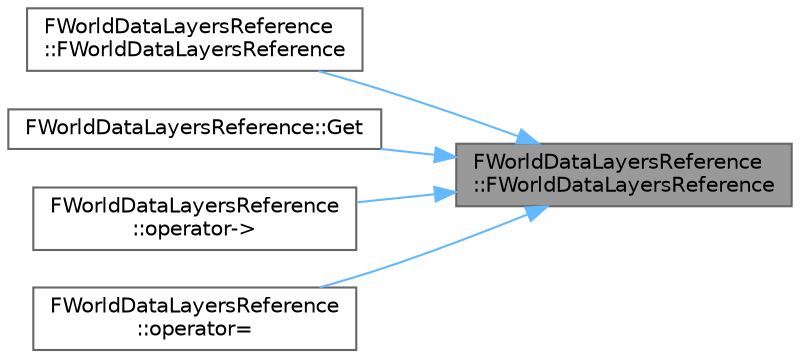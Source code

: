 digraph "FWorldDataLayersReference::FWorldDataLayersReference"
{
 // INTERACTIVE_SVG=YES
 // LATEX_PDF_SIZE
  bgcolor="transparent";
  edge [fontname=Helvetica,fontsize=10,labelfontname=Helvetica,labelfontsize=10];
  node [fontname=Helvetica,fontsize=10,shape=box,height=0.2,width=0.4];
  rankdir="RL";
  Node1 [id="Node000001",label="FWorldDataLayersReference\l::FWorldDataLayersReference",height=0.2,width=0.4,color="gray40", fillcolor="grey60", style="filled", fontcolor="black",tooltip=" "];
  Node1 -> Node2 [id="edge1_Node000001_Node000002",dir="back",color="steelblue1",style="solid",tooltip=" "];
  Node2 [id="Node000002",label="FWorldDataLayersReference\l::FWorldDataLayersReference",height=0.2,width=0.4,color="grey40", fillcolor="white", style="filled",URL="$d1/dd7/classFWorldDataLayersReference.html#a5bb3db2ca6da0806162efe53f3734794",tooltip=" "];
  Node1 -> Node3 [id="edge2_Node000001_Node000003",dir="back",color="steelblue1",style="solid",tooltip=" "];
  Node3 [id="Node000003",label="FWorldDataLayersReference::Get",height=0.2,width=0.4,color="grey40", fillcolor="white", style="filled",URL="$d1/dd7/classFWorldDataLayersReference.html#a2c53fb34a87cdb51b105c0f8df5c3509",tooltip=" "];
  Node1 -> Node4 [id="edge3_Node000001_Node000004",dir="back",color="steelblue1",style="solid",tooltip=" "];
  Node4 [id="Node000004",label="FWorldDataLayersReference\l::operator-\>",height=0.2,width=0.4,color="grey40", fillcolor="white", style="filled",URL="$d1/dd7/classFWorldDataLayersReference.html#a511085d71fa496508ca37e25b715719f",tooltip=" "];
  Node1 -> Node5 [id="edge4_Node000001_Node000005",dir="back",color="steelblue1",style="solid",tooltip=" "];
  Node5 [id="Node000005",label="FWorldDataLayersReference\l::operator=",height=0.2,width=0.4,color="grey40", fillcolor="white", style="filled",URL="$d1/dd7/classFWorldDataLayersReference.html#afd0e67fe3658b9f1580555460392895b",tooltip=" "];
}
